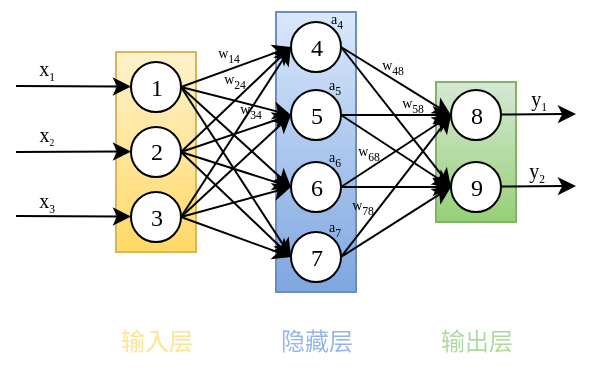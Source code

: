 <mxfile version="26.0.5">
  <diagram name="第 1 页" id="HcRTTimAbUEUHV0r35dK">
    <mxGraphModel dx="561" dy="371" grid="1" gridSize="10" guides="1" tooltips="1" connect="1" arrows="1" fold="1" page="1" pageScale="1" pageWidth="827" pageHeight="1169" math="0" shadow="0">
      <root>
        <mxCell id="0" />
        <mxCell id="1" parent="0" />
        <mxCell id="nZi-JbzOEyZhrvatA6-u-1" value="" style="rounded=0;whiteSpace=wrap;html=1;fillColor=#fff2cc;strokeColor=#d6b656;gradientColor=#ffd966;fontFamily=Times New Roman;" vertex="1" parent="1">
          <mxGeometry x="120" y="40" width="40" height="100" as="geometry" />
        </mxCell>
        <mxCell id="nZi-JbzOEyZhrvatA6-u-2" value="" style="rounded=0;whiteSpace=wrap;html=1;fillColor=#dae8fc;strokeColor=#6c8ebf;gradientColor=#7ea6e0;fontColor=light-dark(#93b5e6, #ededed);fontFamily=Times New Roman;" vertex="1" parent="1">
          <mxGeometry x="200" y="20" width="40" height="140" as="geometry" />
        </mxCell>
        <mxCell id="nZi-JbzOEyZhrvatA6-u-3" value="" style="rounded=0;whiteSpace=wrap;html=1;fillColor=#d5e8d4;gradientColor=#97d077;strokeColor=#82b366;fontFamily=Times New Roman;" vertex="1" parent="1">
          <mxGeometry x="280" y="55" width="40" height="70" as="geometry" />
        </mxCell>
        <mxCell id="nZi-JbzOEyZhrvatA6-u-18" style="rounded=0;orthogonalLoop=1;jettySize=auto;html=1;exitX=1;exitY=0.5;exitDx=0;exitDy=0;entryX=0;entryY=0.5;entryDx=0;entryDy=0;fontFamily=Times New Roman;" edge="1" parent="1" source="nZi-JbzOEyZhrvatA6-u-4" target="nZi-JbzOEyZhrvatA6-u-7">
          <mxGeometry relative="1" as="geometry" />
        </mxCell>
        <mxCell id="nZi-JbzOEyZhrvatA6-u-4" value="1" style="ellipse;whiteSpace=wrap;html=1;aspect=fixed;fontFamily=Times New Roman;" vertex="1" parent="1">
          <mxGeometry x="127.5" y="45" width="25" height="25" as="geometry" />
        </mxCell>
        <mxCell id="nZi-JbzOEyZhrvatA6-u-5" value="2" style="ellipse;whiteSpace=wrap;html=1;aspect=fixed;fontFamily=Times New Roman;" vertex="1" parent="1">
          <mxGeometry x="127.5" y="77.5" width="25" height="25" as="geometry" />
        </mxCell>
        <mxCell id="nZi-JbzOEyZhrvatA6-u-6" value="3" style="ellipse;whiteSpace=wrap;html=1;aspect=fixed;fontFamily=Times New Roman;" vertex="1" parent="1">
          <mxGeometry x="127.5" y="110" width="25" height="25" as="geometry" />
        </mxCell>
        <mxCell id="nZi-JbzOEyZhrvatA6-u-7" value="4" style="ellipse;whiteSpace=wrap;html=1;aspect=fixed;fontFamily=Times New Roman;" vertex="1" parent="1">
          <mxGeometry x="207.5" y="25" width="25" height="25" as="geometry" />
        </mxCell>
        <mxCell id="nZi-JbzOEyZhrvatA6-u-8" value="7" style="ellipse;whiteSpace=wrap;html=1;aspect=fixed;fontFamily=Times New Roman;" vertex="1" parent="1">
          <mxGeometry x="207.5" y="130" width="25" height="25" as="geometry" />
        </mxCell>
        <mxCell id="nZi-JbzOEyZhrvatA6-u-9" value="5" style="ellipse;whiteSpace=wrap;html=1;aspect=fixed;fontFamily=Times New Roman;" vertex="1" parent="1">
          <mxGeometry x="207.5" y="59" width="25" height="25" as="geometry" />
        </mxCell>
        <mxCell id="nZi-JbzOEyZhrvatA6-u-10" value="6" style="ellipse;whiteSpace=wrap;html=1;aspect=fixed;fontFamily=Times New Roman;" vertex="1" parent="1">
          <mxGeometry x="207.5" y="95" width="25" height="25" as="geometry" />
        </mxCell>
        <mxCell id="nZi-JbzOEyZhrvatA6-u-13" value="9" style="ellipse;whiteSpace=wrap;html=1;aspect=fixed;fontFamily=Times New Roman;" vertex="1" parent="1">
          <mxGeometry x="287.5" y="95" width="25" height="25" as="geometry" />
        </mxCell>
        <mxCell id="nZi-JbzOEyZhrvatA6-u-14" value="8" style="ellipse;whiteSpace=wrap;html=1;aspect=fixed;fontFamily=Times New Roman;" vertex="1" parent="1">
          <mxGeometry x="287.5" y="59" width="25" height="25" as="geometry" />
        </mxCell>
        <mxCell id="nZi-JbzOEyZhrvatA6-u-15" value="" style="endArrow=classic;html=1;rounded=0;fontFamily=Times New Roman;" edge="1" parent="1">
          <mxGeometry width="50" height="50" relative="1" as="geometry">
            <mxPoint x="70" y="57" as="sourcePoint" />
            <mxPoint x="127.5" y="57.25" as="targetPoint" />
          </mxGeometry>
        </mxCell>
        <mxCell id="nZi-JbzOEyZhrvatA6-u-16" value="" style="endArrow=classic;html=1;rounded=0;fontFamily=Times New Roman;" edge="1" parent="1">
          <mxGeometry width="50" height="50" relative="1" as="geometry">
            <mxPoint x="70" y="122" as="sourcePoint" />
            <mxPoint x="127.5" y="122.25" as="targetPoint" />
          </mxGeometry>
        </mxCell>
        <mxCell id="nZi-JbzOEyZhrvatA6-u-17" value="" style="endArrow=classic;html=1;rounded=0;fontFamily=Times New Roman;" edge="1" parent="1">
          <mxGeometry width="50" height="50" relative="1" as="geometry">
            <mxPoint x="70" y="90" as="sourcePoint" />
            <mxPoint x="127.5" y="89.75" as="targetPoint" />
          </mxGeometry>
        </mxCell>
        <mxCell id="nZi-JbzOEyZhrvatA6-u-20" style="rounded=0;orthogonalLoop=1;jettySize=auto;html=1;exitX=1;exitY=0.5;exitDx=0;exitDy=0;entryX=0;entryY=0.5;entryDx=0;entryDy=0;fontFamily=Times New Roman;" edge="1" parent="1" source="nZi-JbzOEyZhrvatA6-u-4" target="nZi-JbzOEyZhrvatA6-u-8">
          <mxGeometry relative="1" as="geometry">
            <mxPoint x="163" y="68" as="sourcePoint" />
            <mxPoint x="218" y="48" as="targetPoint" />
          </mxGeometry>
        </mxCell>
        <mxCell id="nZi-JbzOEyZhrvatA6-u-21" style="rounded=0;orthogonalLoop=1;jettySize=auto;html=1;exitX=1;exitY=0.5;exitDx=0;exitDy=0;entryX=0;entryY=0.5;entryDx=0;entryDy=0;fontFamily=Times New Roman;" edge="1" parent="1" source="nZi-JbzOEyZhrvatA6-u-4" target="nZi-JbzOEyZhrvatA6-u-10">
          <mxGeometry relative="1" as="geometry">
            <mxPoint x="173" y="78" as="sourcePoint" />
            <mxPoint x="228" y="58" as="targetPoint" />
          </mxGeometry>
        </mxCell>
        <mxCell id="nZi-JbzOEyZhrvatA6-u-22" style="rounded=0;orthogonalLoop=1;jettySize=auto;html=1;exitX=1;exitY=0.5;exitDx=0;exitDy=0;entryX=0;entryY=0.5;entryDx=0;entryDy=0;fontFamily=Times New Roman;" edge="1" parent="1" source="nZi-JbzOEyZhrvatA6-u-4" target="nZi-JbzOEyZhrvatA6-u-9">
          <mxGeometry relative="1" as="geometry">
            <mxPoint x="183" y="88" as="sourcePoint" />
            <mxPoint x="238" y="68" as="targetPoint" />
          </mxGeometry>
        </mxCell>
        <mxCell id="nZi-JbzOEyZhrvatA6-u-23" style="rounded=0;orthogonalLoop=1;jettySize=auto;html=1;exitX=1;exitY=0.5;exitDx=0;exitDy=0;entryX=0;entryY=0.5;entryDx=0;entryDy=0;fontFamily=Times New Roman;" edge="1" parent="1" source="nZi-JbzOEyZhrvatA6-u-5" target="nZi-JbzOEyZhrvatA6-u-8">
          <mxGeometry relative="1" as="geometry">
            <mxPoint x="40" y="25" as="sourcePoint" />
            <mxPoint x="95" y="5" as="targetPoint" />
          </mxGeometry>
        </mxCell>
        <mxCell id="nZi-JbzOEyZhrvatA6-u-24" style="rounded=0;orthogonalLoop=1;jettySize=auto;html=1;exitX=1;exitY=0.5;exitDx=0;exitDy=0;entryX=0;entryY=0.5;entryDx=0;entryDy=0;fontFamily=Times New Roman;" edge="1" parent="1" source="nZi-JbzOEyZhrvatA6-u-5" target="nZi-JbzOEyZhrvatA6-u-10">
          <mxGeometry relative="1" as="geometry">
            <mxPoint x="50" y="35" as="sourcePoint" />
            <mxPoint x="105" y="15" as="targetPoint" />
          </mxGeometry>
        </mxCell>
        <mxCell id="nZi-JbzOEyZhrvatA6-u-25" style="rounded=0;orthogonalLoop=1;jettySize=auto;html=1;exitX=1;exitY=0.5;exitDx=0;exitDy=0;entryX=0;entryY=0.5;entryDx=0;entryDy=0;fontFamily=Times New Roman;" edge="1" parent="1" source="nZi-JbzOEyZhrvatA6-u-5" target="nZi-JbzOEyZhrvatA6-u-9">
          <mxGeometry relative="1" as="geometry">
            <mxPoint x="60" y="45" as="sourcePoint" />
            <mxPoint x="115" y="25" as="targetPoint" />
          </mxGeometry>
        </mxCell>
        <mxCell id="nZi-JbzOEyZhrvatA6-u-26" style="rounded=0;orthogonalLoop=1;jettySize=auto;html=1;exitX=1;exitY=0.5;exitDx=0;exitDy=0;entryX=0;entryY=0.5;entryDx=0;entryDy=0;fontFamily=Times New Roman;" edge="1" parent="1" source="nZi-JbzOEyZhrvatA6-u-5" target="nZi-JbzOEyZhrvatA6-u-7">
          <mxGeometry relative="1" as="geometry">
            <mxPoint x="70" y="55" as="sourcePoint" />
            <mxPoint x="125" y="35" as="targetPoint" />
          </mxGeometry>
        </mxCell>
        <mxCell id="nZi-JbzOEyZhrvatA6-u-27" style="rounded=0;orthogonalLoop=1;jettySize=auto;html=1;exitX=1;exitY=0.5;exitDx=0;exitDy=0;entryX=0;entryY=0.5;entryDx=0;entryDy=0;fontFamily=Times New Roman;" edge="1" parent="1" source="nZi-JbzOEyZhrvatA6-u-7" target="nZi-JbzOEyZhrvatA6-u-14">
          <mxGeometry relative="1" as="geometry">
            <mxPoint x="60" y="10" as="sourcePoint" />
            <mxPoint x="115" y="-10" as="targetPoint" />
          </mxGeometry>
        </mxCell>
        <mxCell id="nZi-JbzOEyZhrvatA6-u-29" style="rounded=0;orthogonalLoop=1;jettySize=auto;html=1;exitX=1;exitY=0.5;exitDx=0;exitDy=0;entryX=0;entryY=0.5;entryDx=0;entryDy=0;fontFamily=Times New Roman;" edge="1" parent="1" source="nZi-JbzOEyZhrvatA6-u-9" target="nZi-JbzOEyZhrvatA6-u-14">
          <mxGeometry relative="1" as="geometry">
            <mxPoint x="10" y="30" as="sourcePoint" />
            <mxPoint x="65" y="10" as="targetPoint" />
          </mxGeometry>
        </mxCell>
        <mxCell id="nZi-JbzOEyZhrvatA6-u-30" style="rounded=0;orthogonalLoop=1;jettySize=auto;html=1;exitX=1;exitY=0.5;exitDx=0;exitDy=0;entryX=0;entryY=0.5;entryDx=0;entryDy=0;fontFamily=Times New Roman;" edge="1" parent="1" source="nZi-JbzOEyZhrvatA6-u-10" target="nZi-JbzOEyZhrvatA6-u-14">
          <mxGeometry relative="1" as="geometry">
            <mxPoint x="20" y="40" as="sourcePoint" />
            <mxPoint x="75" y="20" as="targetPoint" />
          </mxGeometry>
        </mxCell>
        <mxCell id="nZi-JbzOEyZhrvatA6-u-31" style="rounded=0;orthogonalLoop=1;jettySize=auto;html=1;exitX=1;exitY=0.5;exitDx=0;exitDy=0;entryX=0;entryY=0.5;entryDx=0;entryDy=0;fontFamily=Times New Roman;" edge="1" parent="1" source="nZi-JbzOEyZhrvatA6-u-8" target="nZi-JbzOEyZhrvatA6-u-14">
          <mxGeometry relative="1" as="geometry">
            <mxPoint x="30" y="50" as="sourcePoint" />
            <mxPoint x="85" y="30" as="targetPoint" />
          </mxGeometry>
        </mxCell>
        <mxCell id="nZi-JbzOEyZhrvatA6-u-32" style="rounded=0;orthogonalLoop=1;jettySize=auto;html=1;exitX=1;exitY=0.5;exitDx=0;exitDy=0;entryX=0;entryY=0.5;entryDx=0;entryDy=0;fontFamily=Times New Roman;" edge="1" parent="1" source="nZi-JbzOEyZhrvatA6-u-6" target="nZi-JbzOEyZhrvatA6-u-8">
          <mxGeometry relative="1" as="geometry">
            <mxPoint x="70" y="20" as="sourcePoint" />
            <mxPoint x="125" as="targetPoint" />
          </mxGeometry>
        </mxCell>
        <mxCell id="nZi-JbzOEyZhrvatA6-u-33" style="rounded=0;orthogonalLoop=1;jettySize=auto;html=1;exitX=1;exitY=0.5;exitDx=0;exitDy=0;entryX=0;entryY=0.5;entryDx=0;entryDy=0;fontFamily=Times New Roman;" edge="1" parent="1" source="nZi-JbzOEyZhrvatA6-u-6" target="nZi-JbzOEyZhrvatA6-u-10">
          <mxGeometry relative="1" as="geometry">
            <mxPoint x="80" y="30" as="sourcePoint" />
            <mxPoint x="135" y="10" as="targetPoint" />
          </mxGeometry>
        </mxCell>
        <mxCell id="nZi-JbzOEyZhrvatA6-u-34" style="rounded=0;orthogonalLoop=1;jettySize=auto;html=1;exitX=1;exitY=0.5;exitDx=0;exitDy=0;entryX=0;entryY=0.5;entryDx=0;entryDy=0;fontFamily=Times New Roman;" edge="1" parent="1" source="nZi-JbzOEyZhrvatA6-u-6" target="nZi-JbzOEyZhrvatA6-u-9">
          <mxGeometry relative="1" as="geometry">
            <mxPoint x="90" y="40" as="sourcePoint" />
            <mxPoint x="145" y="20" as="targetPoint" />
          </mxGeometry>
        </mxCell>
        <mxCell id="nZi-JbzOEyZhrvatA6-u-35" style="rounded=0;orthogonalLoop=1;jettySize=auto;html=1;exitX=1;exitY=0.5;exitDx=0;exitDy=0;entryX=0;entryY=0.5;entryDx=0;entryDy=0;fontFamily=Times New Roman;" edge="1" parent="1" source="nZi-JbzOEyZhrvatA6-u-6" target="nZi-JbzOEyZhrvatA6-u-7">
          <mxGeometry relative="1" as="geometry">
            <mxPoint x="100" y="50" as="sourcePoint" />
            <mxPoint x="155" y="30" as="targetPoint" />
          </mxGeometry>
        </mxCell>
        <mxCell id="nZi-JbzOEyZhrvatA6-u-36" style="rounded=0;orthogonalLoop=1;jettySize=auto;html=1;exitX=1;exitY=0.5;exitDx=0;exitDy=0;entryX=0;entryY=0.5;entryDx=0;entryDy=0;fontFamily=Times New Roman;" edge="1" parent="1" source="nZi-JbzOEyZhrvatA6-u-8" target="nZi-JbzOEyZhrvatA6-u-13">
          <mxGeometry relative="1" as="geometry">
            <mxPoint x="243" y="153" as="sourcePoint" />
            <mxPoint x="298" y="82" as="targetPoint" />
          </mxGeometry>
        </mxCell>
        <mxCell id="nZi-JbzOEyZhrvatA6-u-37" style="rounded=0;orthogonalLoop=1;jettySize=auto;html=1;exitX=1;exitY=0.5;exitDx=0;exitDy=0;entryX=0;entryY=0.5;entryDx=0;entryDy=0;fontFamily=Times New Roman;" edge="1" parent="1" source="nZi-JbzOEyZhrvatA6-u-10" target="nZi-JbzOEyZhrvatA6-u-13">
          <mxGeometry relative="1" as="geometry">
            <mxPoint x="253" y="163" as="sourcePoint" />
            <mxPoint x="308" y="92" as="targetPoint" />
          </mxGeometry>
        </mxCell>
        <mxCell id="nZi-JbzOEyZhrvatA6-u-38" style="rounded=0;orthogonalLoop=1;jettySize=auto;html=1;exitX=1;exitY=0.5;exitDx=0;exitDy=0;entryX=0;entryY=0.5;entryDx=0;entryDy=0;fontFamily=Times New Roman;" edge="1" parent="1" source="nZi-JbzOEyZhrvatA6-u-9" target="nZi-JbzOEyZhrvatA6-u-13">
          <mxGeometry relative="1" as="geometry">
            <mxPoint x="263" y="173" as="sourcePoint" />
            <mxPoint x="318" y="102" as="targetPoint" />
          </mxGeometry>
        </mxCell>
        <mxCell id="nZi-JbzOEyZhrvatA6-u-39" style="rounded=0;orthogonalLoop=1;jettySize=auto;html=1;entryX=0;entryY=0.5;entryDx=0;entryDy=0;exitX=1;exitY=0.5;exitDx=0;exitDy=0;fontFamily=Times New Roman;" edge="1" parent="1" source="nZi-JbzOEyZhrvatA6-u-7" target="nZi-JbzOEyZhrvatA6-u-13">
          <mxGeometry relative="1" as="geometry">
            <mxPoint x="273" y="183" as="sourcePoint" />
            <mxPoint x="328" y="112" as="targetPoint" />
          </mxGeometry>
        </mxCell>
        <mxCell id="nZi-JbzOEyZhrvatA6-u-40" value="" style="endArrow=classic;html=1;rounded=0;fontFamily=Times New Roman;" edge="1" parent="1">
          <mxGeometry width="50" height="50" relative="1" as="geometry">
            <mxPoint x="312.5" y="71.22" as="sourcePoint" />
            <mxPoint x="350" y="71" as="targetPoint" />
          </mxGeometry>
        </mxCell>
        <mxCell id="nZi-JbzOEyZhrvatA6-u-41" value="" style="endArrow=classic;html=1;rounded=0;fontFamily=Times New Roman;" edge="1" parent="1">
          <mxGeometry width="50" height="50" relative="1" as="geometry">
            <mxPoint x="312.5" y="107.22" as="sourcePoint" />
            <mxPoint x="350" y="107" as="targetPoint" />
          </mxGeometry>
        </mxCell>
        <mxCell id="nZi-JbzOEyZhrvatA6-u-42" value="输入层" style="text;html=1;align=center;verticalAlign=middle;resizable=0;points=[];autosize=1;labelBackgroundColor=default;fontColor=light-dark(#ffe38f, #ededed);fontFamily=Times New Roman;" vertex="1" parent="1">
          <mxGeometry x="110" y="170" width="60" height="30" as="geometry" />
        </mxCell>
        <mxCell id="nZi-JbzOEyZhrvatA6-u-43" value="隐藏层" style="text;html=1;align=center;verticalAlign=middle;resizable=0;points=[];autosize=1;strokeColor=none;fillColor=none;fontColor=light-dark(#95b7e7, #ededed);fontFamily=Times New Roman;" vertex="1" parent="1">
          <mxGeometry x="190" y="170" width="60" height="30" as="geometry" />
        </mxCell>
        <mxCell id="nZi-JbzOEyZhrvatA6-u-44" value="输出层" style="text;html=1;align=center;verticalAlign=middle;resizable=0;points=[];autosize=1;strokeColor=none;fillColor=none;fontColor=light-dark(#b0d99d, #ededed);fontFamily=Times New Roman;" vertex="1" parent="1">
          <mxGeometry x="270" y="170" width="60" height="30" as="geometry" />
        </mxCell>
        <mxCell id="nZi-JbzOEyZhrvatA6-u-45" value="&lt;span style=&quot;font-size: 10px;&quot;&gt;x&lt;/span&gt;&lt;span style=&quot;font-size: 6.944px;&quot;&gt;&lt;sub&gt;1&lt;/sub&gt;&lt;/span&gt;" style="text;html=1;align=center;verticalAlign=middle;resizable=0;points=[];autosize=1;strokeColor=none;fillColor=none;fontFamily=Times New Roman;" vertex="1" parent="1">
          <mxGeometry x="70" y="33" width="30" height="30" as="geometry" />
        </mxCell>
        <mxCell id="nZi-JbzOEyZhrvatA6-u-46" value="&lt;span style=&quot;font-size: 10px;&quot;&gt;x&lt;/span&gt;&lt;span style=&quot;font-size: 5.787px;&quot;&gt;&lt;sub&gt;2&lt;/sub&gt;&lt;/span&gt;" style="text;html=1;align=center;verticalAlign=middle;resizable=0;points=[];autosize=1;strokeColor=none;fillColor=none;fontFamily=Times New Roman;" vertex="1" parent="1">
          <mxGeometry x="70" y="66" width="30" height="30" as="geometry" />
        </mxCell>
        <mxCell id="nZi-JbzOEyZhrvatA6-u-47" value="&lt;span style=&quot;font-size: 10px;&quot;&gt;x&lt;/span&gt;&lt;span style=&quot;font-size: 6.944px;&quot;&gt;&lt;sub&gt;3&lt;/sub&gt;&lt;/span&gt;" style="text;html=1;align=center;verticalAlign=middle;resizable=0;points=[];autosize=1;strokeColor=none;fillColor=none;fontFamily=Times New Roman;" vertex="1" parent="1">
          <mxGeometry x="70" y="99" width="30" height="30" as="geometry" />
        </mxCell>
        <mxCell id="nZi-JbzOEyZhrvatA6-u-50" value="&lt;span style=&quot;font-size: 10px;&quot;&gt;y&lt;/span&gt;&lt;span style=&quot;font-size: 6.944px;&quot;&gt;&lt;sub&gt;2&lt;/sub&gt;&lt;/span&gt;" style="text;html=1;align=center;verticalAlign=middle;resizable=0;points=[];autosize=1;strokeColor=none;fillColor=none;fontFamily=Times New Roman;" vertex="1" parent="1">
          <mxGeometry x="314.5" y="84" width="30" height="30" as="geometry" />
        </mxCell>
        <mxCell id="nZi-JbzOEyZhrvatA6-u-51" value="&lt;span style=&quot;font-size: 10px;&quot;&gt;y&lt;/span&gt;&lt;span style=&quot;font-size: 6.944px;&quot;&gt;&lt;sub&gt;1&lt;/sub&gt;&lt;/span&gt;" style="text;html=1;align=center;verticalAlign=middle;resizable=0;points=[];autosize=1;strokeColor=none;fillColor=none;fontFamily=Times New Roman;" vertex="1" parent="1">
          <mxGeometry x="315.5" y="48" width="30" height="30" as="geometry" />
        </mxCell>
        <mxCell id="nZi-JbzOEyZhrvatA6-u-53" value="&lt;span&gt;w&lt;/span&gt;&lt;span&gt;&lt;sub&gt;14&lt;/sub&gt;&lt;/span&gt;" style="text;html=1;align=center;verticalAlign=middle;resizable=0;points=[];autosize=1;strokeColor=none;fillColor=none;fontSize=7;fontFamily=Times New Roman;" vertex="1" parent="1">
          <mxGeometry x="161" y="31.5" width="30" height="20" as="geometry" />
        </mxCell>
        <mxCell id="nZi-JbzOEyZhrvatA6-u-55" value="&lt;span&gt;w&lt;/span&gt;&lt;span&gt;&lt;sub&gt;24&lt;/sub&gt;&lt;/span&gt;" style="text;html=1;align=center;verticalAlign=middle;resizable=0;points=[];autosize=1;strokeColor=none;fillColor=none;fontSize=7;fontFamily=Times New Roman;" vertex="1" parent="1">
          <mxGeometry x="164" y="45" width="30" height="20" as="geometry" />
        </mxCell>
        <mxCell id="nZi-JbzOEyZhrvatA6-u-57" value="&lt;span&gt;w&lt;/span&gt;&lt;span&gt;&lt;sub&gt;34&lt;/sub&gt;&lt;/span&gt;" style="text;html=1;align=center;verticalAlign=middle;resizable=0;points=[];autosize=1;strokeColor=none;fillColor=none;fontSize=7;fontFamily=Times New Roman;" vertex="1" parent="1">
          <mxGeometry x="172" y="60" width="30" height="20" as="geometry" />
        </mxCell>
        <mxCell id="nZi-JbzOEyZhrvatA6-u-58" value="&lt;span&gt;w&lt;/span&gt;&lt;span&gt;&lt;sub&gt;48&lt;/sub&gt;&lt;/span&gt;" style="text;html=1;align=center;verticalAlign=middle;resizable=0;points=[];autosize=1;strokeColor=none;fillColor=none;fontSize=7;fontFamily=Times New Roman;" vertex="1" parent="1">
          <mxGeometry x="243" y="38" width="30" height="20" as="geometry" />
        </mxCell>
        <mxCell id="nZi-JbzOEyZhrvatA6-u-60" value="&lt;span&gt;w&lt;/span&gt;&lt;span&gt;&lt;sub&gt;58&lt;/sub&gt;&lt;/span&gt;" style="text;html=1;align=center;verticalAlign=middle;resizable=0;points=[];autosize=1;strokeColor=none;fillColor=none;fontSize=7;fontFamily=Times New Roman;" vertex="1" parent="1">
          <mxGeometry x="252.5" y="57" width="30" height="20" as="geometry" />
        </mxCell>
        <mxCell id="nZi-JbzOEyZhrvatA6-u-61" value="&lt;span&gt;w&lt;/span&gt;&lt;span&gt;&lt;sub&gt;68&lt;/sub&gt;&lt;/span&gt;" style="text;html=1;align=center;verticalAlign=middle;resizable=0;points=[];autosize=1;strokeColor=none;fillColor=none;fontSize=7;fontFamily=Times New Roman;" vertex="1" parent="1">
          <mxGeometry x="230.5" y="81" width="30" height="20" as="geometry" />
        </mxCell>
        <mxCell id="nZi-JbzOEyZhrvatA6-u-62" value="&lt;span&gt;w&lt;/span&gt;&lt;span&gt;&lt;sub&gt;78&lt;/sub&gt;&lt;/span&gt;" style="text;html=1;align=center;verticalAlign=middle;resizable=0;points=[];autosize=1;strokeColor=none;fillColor=none;fontSize=7;fontFamily=Times New Roman;" vertex="1" parent="1">
          <mxGeometry x="228" y="108" width="30" height="20" as="geometry" />
        </mxCell>
        <mxCell id="nZi-JbzOEyZhrvatA6-u-63" value="&lt;span&gt;a&lt;/span&gt;&lt;span&gt;&lt;sub&gt;4&lt;/sub&gt;&lt;/span&gt;" style="text;html=1;align=center;verticalAlign=middle;resizable=0;points=[];autosize=1;strokeColor=none;fillColor=none;fontSize=7;fontFamily=Times New Roman;" vertex="1" parent="1">
          <mxGeometry x="215" y="14.5" width="30" height="20" as="geometry" />
        </mxCell>
        <mxCell id="nZi-JbzOEyZhrvatA6-u-64" value="&lt;span&gt;a&lt;/span&gt;&lt;span&gt;&lt;sub&gt;5&lt;/sub&gt;&lt;/span&gt;" style="text;html=1;align=center;verticalAlign=middle;resizable=0;points=[];autosize=1;strokeColor=none;fillColor=none;fontSize=7;fontFamily=Times New Roman;" vertex="1" parent="1">
          <mxGeometry x="214" y="48" width="30" height="20" as="geometry" />
        </mxCell>
        <mxCell id="nZi-JbzOEyZhrvatA6-u-65" value="&lt;span&gt;a&lt;/span&gt;&lt;span&gt;&lt;sub&gt;6&lt;/sub&gt;&lt;/span&gt;" style="text;html=1;align=center;verticalAlign=middle;resizable=0;points=[];autosize=1;strokeColor=none;fillColor=none;fontSize=7;fontFamily=Times New Roman;" vertex="1" parent="1">
          <mxGeometry x="214" y="84" width="30" height="20" as="geometry" />
        </mxCell>
        <mxCell id="nZi-JbzOEyZhrvatA6-u-66" value="&lt;span&gt;a&lt;/span&gt;&lt;span&gt;&lt;sub&gt;7&lt;/sub&gt;&lt;/span&gt;" style="text;html=1;align=center;verticalAlign=middle;resizable=0;points=[];autosize=1;strokeColor=none;fillColor=none;fontSize=7;fontFamily=Times New Roman;" vertex="1" parent="1">
          <mxGeometry x="214" y="119" width="30" height="20" as="geometry" />
        </mxCell>
      </root>
    </mxGraphModel>
  </diagram>
</mxfile>
